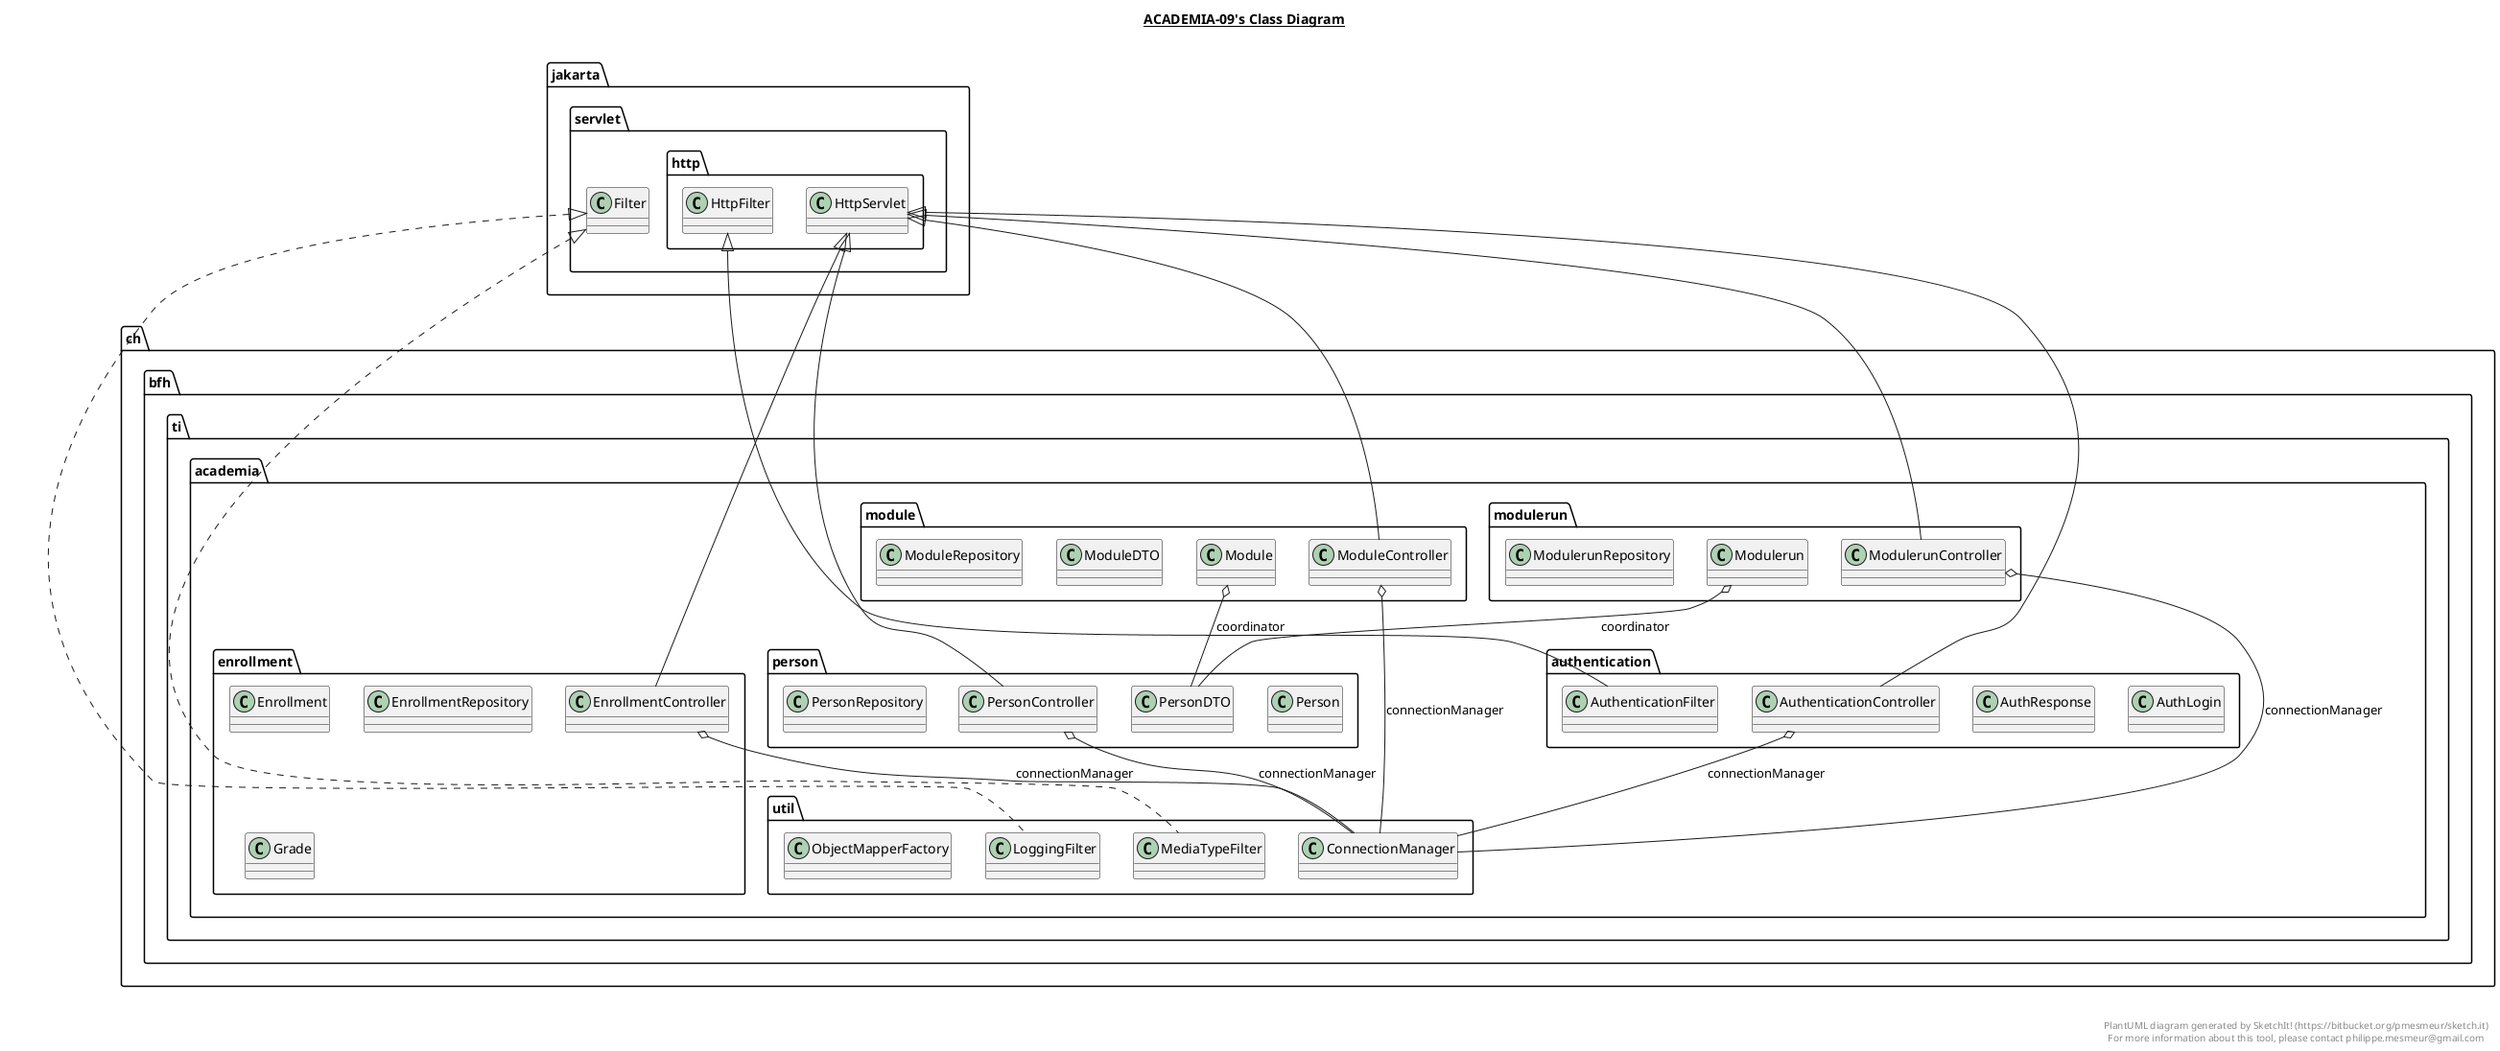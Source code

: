 @startuml

title __ACADEMIA-09's Class Diagram__\n

  namespace ch.bfh.ti.academia {
    namespace authentication {
      class ch.bfh.ti.academia.authentication.AuthLogin {
      }
    }
  }
  

  namespace ch.bfh.ti.academia {
    namespace authentication {
      class ch.bfh.ti.academia.authentication.AuthResponse {
      }
    }
  }
  

  namespace ch.bfh.ti.academia {
    namespace authentication {
      class ch.bfh.ti.academia.authentication.AuthenticationController {
      }
    }
  }
  

  namespace ch.bfh.ti.academia {
    namespace authentication {
      class ch.bfh.ti.academia.authentication.AuthenticationFilter {
      }
    }
  }
  

  namespace ch.bfh.ti.academia {
    namespace enrollment {
      class ch.bfh.ti.academia.enrollment.Enrollment {
      }
    }
  }
  

  namespace ch.bfh.ti.academia {
    namespace enrollment {
      class ch.bfh.ti.academia.enrollment.EnrollmentController {
      }
    }
  }
  

  namespace ch.bfh.ti.academia {
    namespace enrollment {
      class ch.bfh.ti.academia.enrollment.EnrollmentRepository {
      }
    }
  }
  

  namespace ch.bfh.ti.academia {
    namespace enrollment {
      class ch.bfh.ti.academia.enrollment.Grade {
      }
    }
  }
  

  namespace ch.bfh.ti.academia {
    namespace module {
      class ch.bfh.ti.academia.module.Module {
      }
    }
  }
  

  namespace ch.bfh.ti.academia {
    namespace module {
      class ch.bfh.ti.academia.module.ModuleController {
      }
    }
  }
  

  namespace ch.bfh.ti.academia {
    namespace module {
      class ch.bfh.ti.academia.module.ModuleDTO {
      }
    }
  }
  

  namespace ch.bfh.ti.academia {
    namespace module {
      class ch.bfh.ti.academia.module.ModuleRepository {
      }
    }
  }
  

  namespace ch.bfh.ti.academia {
    namespace modulerun {
       class ch.bfh.ti.academia.modulerun.Modulerun {
      }
    }
  }
  

  namespace ch.bfh.ti.academia {
    namespace modulerun {
       class ch.bfh.ti.academia.modulerun.ModulerunController {
      }
    }
  }
  

  namespace ch.bfh.ti.academia {
    namespace modulerun {
       class ch.bfh.ti.academia.modulerun.ModulerunRepository {
      }
    }
  }
  

  namespace ch.bfh.ti.academia {
    namespace person {
      class ch.bfh.ti.academia.person.Person {
      }
    }
  }
  

  namespace ch.bfh.ti.academia {
    namespace person {
      class ch.bfh.ti.academia.person.PersonController {
      }
    }
  }
  

  namespace ch.bfh.ti.academia {
    namespace person {
      class ch.bfh.ti.academia.person.PersonDTO {
      }
    }
  }
  

  namespace ch.bfh.ti.academia {
    namespace person {
      class ch.bfh.ti.academia.person.PersonRepository {
      }
    }
  }
  

  namespace ch.bfh.ti.academia {
    namespace util {
      class ch.bfh.ti.academia.util.ConnectionManager {
      }
    }
  }
  

  namespace ch.bfh.ti.academia {
    namespace util {
      class ch.bfh.ti.academia.util.LoggingFilter {
      }
    }
  }
  

  namespace ch.bfh.ti.academia {
    namespace util {
      class ch.bfh.ti.academia.util.MediaTypeFilter {
      }
    }
  }
  

  namespace ch.bfh.ti.academia {
    namespace util {
      class ch.bfh.ti.academia.util.ObjectMapperFactory {
      }
    }
  }
  

  ch.bfh.ti.academia.authentication.AuthenticationController -up-|> jakarta.servlet.http.HttpServlet
  ch.bfh.ti.academia.authentication.AuthenticationController o-- ch.bfh.ti.academia.util.ConnectionManager : connectionManager
  ch.bfh.ti.academia.authentication.AuthenticationFilter -up-|> jakarta.servlet.http.HttpFilter
  ch.bfh.ti.academia.enrollment.EnrollmentController -up-|> jakarta.servlet.http.HttpServlet
  ch.bfh.ti.academia.enrollment.EnrollmentController o-- ch.bfh.ti.academia.util.ConnectionManager : connectionManager
  ch.bfh.ti.academia.module.Module o-- ch.bfh.ti.academia.person.PersonDTO : coordinator
  ch.bfh.ti.academia.module.ModuleController -up-|> jakarta.servlet.http.HttpServlet
  ch.bfh.ti.academia.module.ModuleController o-- ch.bfh.ti.academia.util.ConnectionManager : connectionManager
  ch.bfh.ti.academia.modulerun.Modulerun o-- ch.bfh.ti.academia.person.PersonDTO : coordinator
  ch.bfh.ti.academia.modulerun.ModulerunController -up-|> jakarta.servlet.http.HttpServlet
  ch.bfh.ti.academia.modulerun.ModulerunController o-- ch.bfh.ti.academia.util.ConnectionManager : connectionManager
  ch.bfh.ti.academia.person.PersonController -up-|> jakarta.servlet.http.HttpServlet
  ch.bfh.ti.academia.person.PersonController o-- ch.bfh.ti.academia.util.ConnectionManager : connectionManager
  ch.bfh.ti.academia.util.LoggingFilter .up.|> jakarta.servlet.Filter
  ch.bfh.ti.academia.util.MediaTypeFilter .up.|> jakarta.servlet.Filter


right footer


PlantUML diagram generated by SketchIt! (https://bitbucket.org/pmesmeur/sketch.it)
For more information about this tool, please contact philippe.mesmeur@gmail.com
endfooter

@enduml
